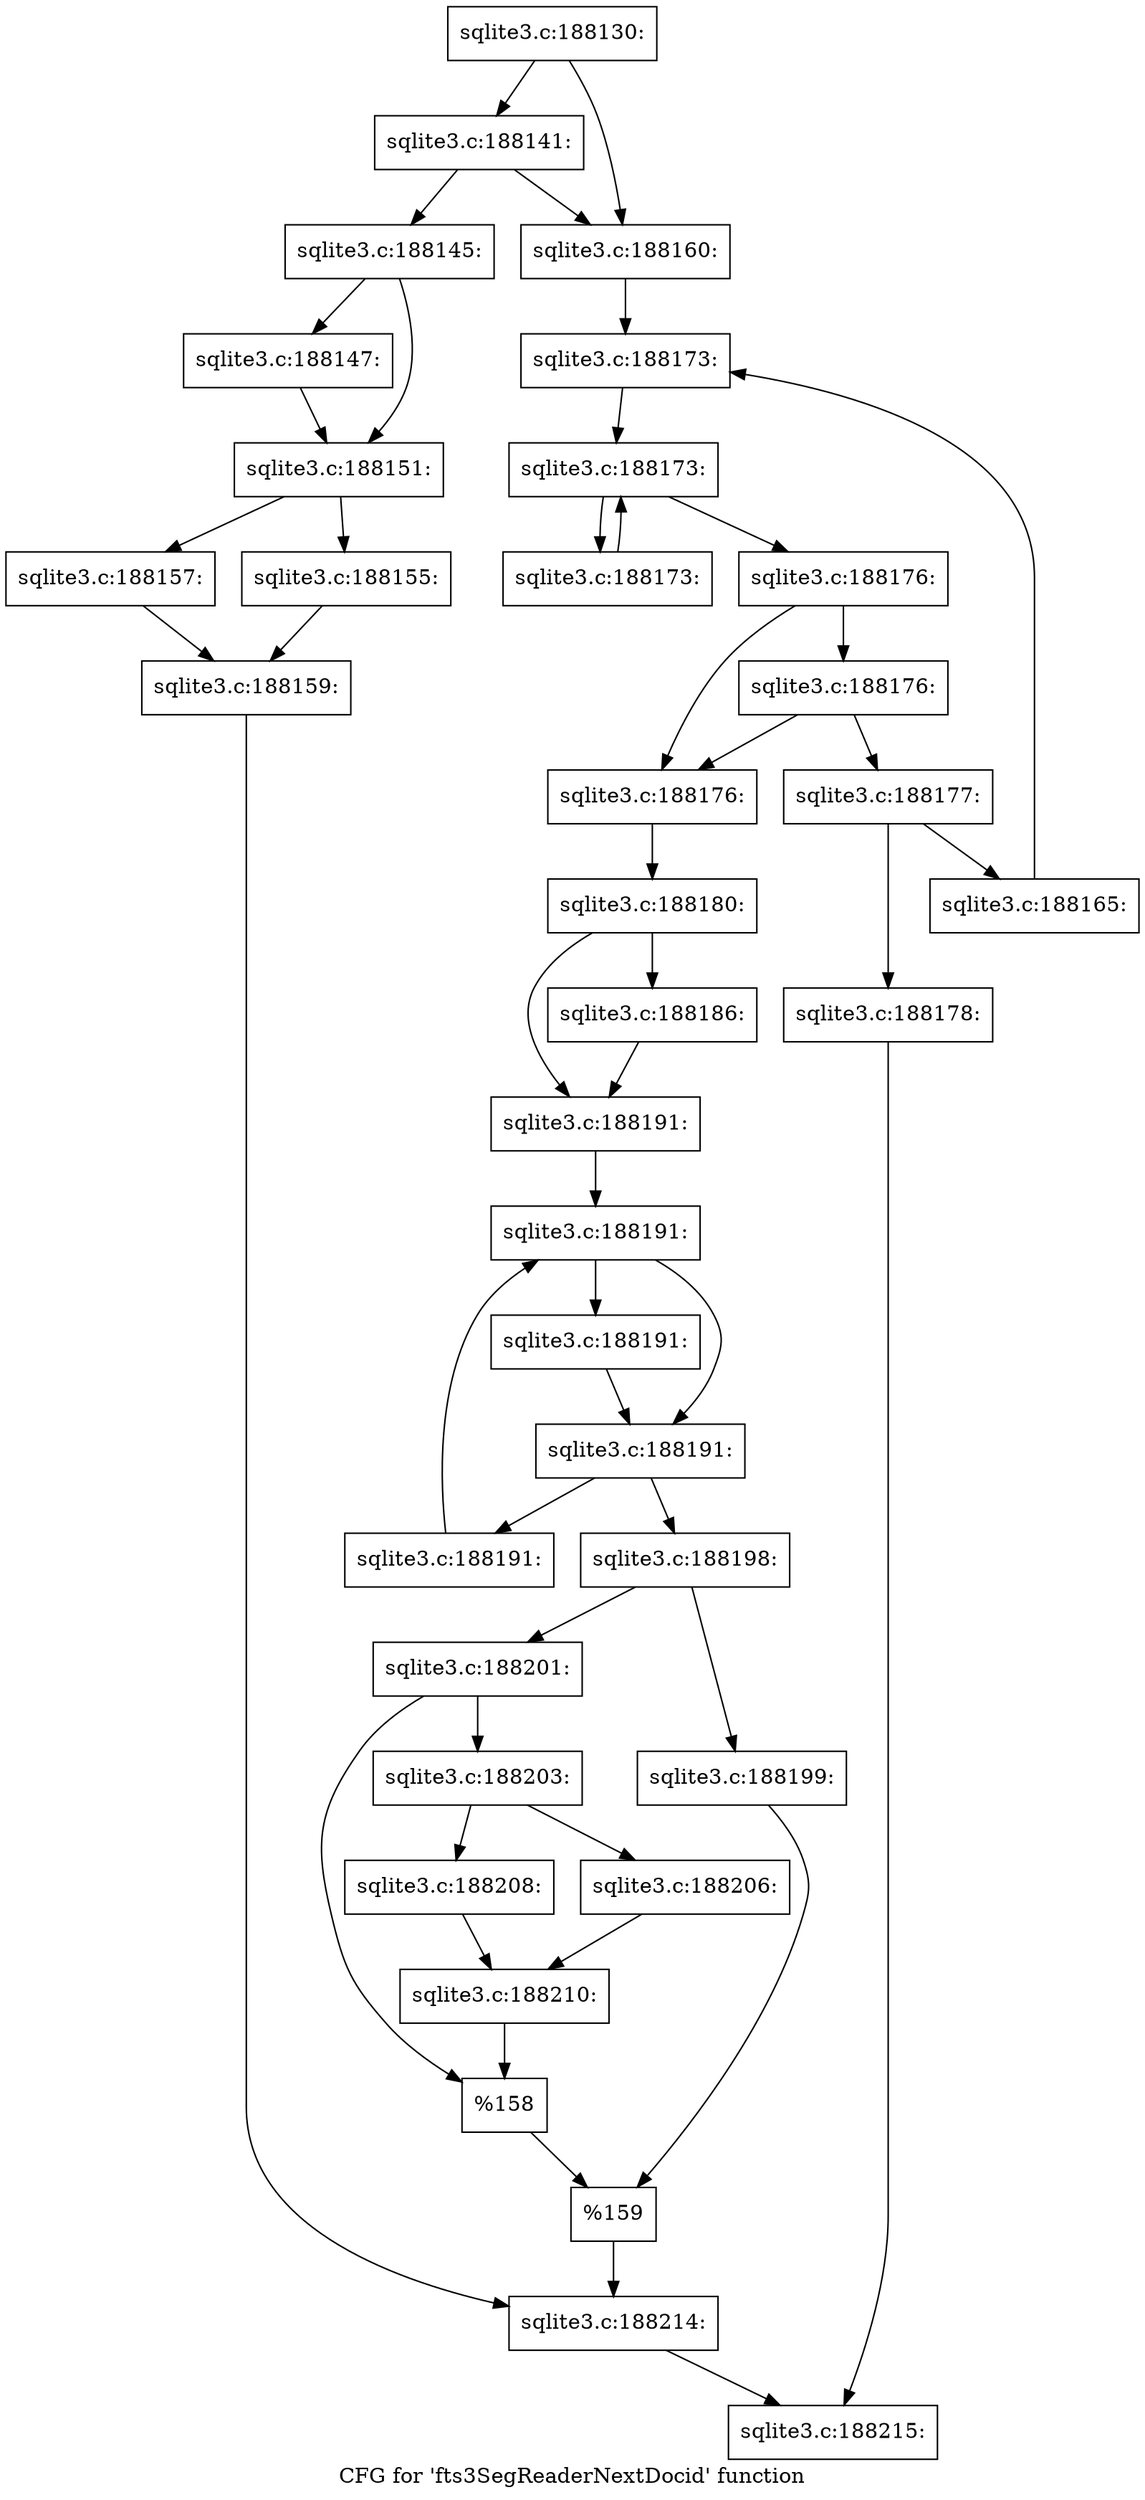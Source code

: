 digraph "CFG for 'fts3SegReaderNextDocid' function" {
	label="CFG for 'fts3SegReaderNextDocid' function";

	Node0x55c0fac0a360 [shape=record,label="{sqlite3.c:188130:}"];
	Node0x55c0fac0a360 -> Node0x55c0fac17f10;
	Node0x55c0fac0a360 -> Node0x55c0fac17ec0;
	Node0x55c0fac17f10 [shape=record,label="{sqlite3.c:188141:}"];
	Node0x55c0fac17f10 -> Node0x55c0fac17e20;
	Node0x55c0fac17f10 -> Node0x55c0fac17ec0;
	Node0x55c0fac17e20 [shape=record,label="{sqlite3.c:188145:}"];
	Node0x55c0fac17e20 -> Node0x55c0fac18b10;
	Node0x55c0fac17e20 -> Node0x55c0fac18b60;
	Node0x55c0fac18b10 [shape=record,label="{sqlite3.c:188147:}"];
	Node0x55c0fac18b10 -> Node0x55c0fac18b60;
	Node0x55c0fac18b60 [shape=record,label="{sqlite3.c:188151:}"];
	Node0x55c0fac18b60 -> Node0x55c0fac19f80;
	Node0x55c0fac18b60 -> Node0x55c0fac1a220;
	Node0x55c0fac19f80 [shape=record,label="{sqlite3.c:188155:}"];
	Node0x55c0fac19f80 -> Node0x55c0fac1a1d0;
	Node0x55c0fac1a220 [shape=record,label="{sqlite3.c:188157:}"];
	Node0x55c0fac1a220 -> Node0x55c0fac1a1d0;
	Node0x55c0fac1a1d0 [shape=record,label="{sqlite3.c:188159:}"];
	Node0x55c0fac1a1d0 -> Node0x55c0fac17e70;
	Node0x55c0fac17ec0 [shape=record,label="{sqlite3.c:188160:}"];
	Node0x55c0fac17ec0 -> Node0x55c0fac1b850;
	Node0x55c0fac1b850 [shape=record,label="{sqlite3.c:188173:}"];
	Node0x55c0fac1b850 -> Node0x55c0fac1b9b0;
	Node0x55c0fac1b9b0 [shape=record,label="{sqlite3.c:188173:}"];
	Node0x55c0fac1b9b0 -> Node0x55c0fac1bf70;
	Node0x55c0fac1b9b0 -> Node0x55c0fac1bb10;
	Node0x55c0fac1bf70 [shape=record,label="{sqlite3.c:188173:}"];
	Node0x55c0fac1bf70 -> Node0x55c0fac1b9b0;
	Node0x55c0fac1bb10 [shape=record,label="{sqlite3.c:188176:}"];
	Node0x55c0fac1bb10 -> Node0x55c0fac1c7a0;
	Node0x55c0fac1bb10 -> Node0x55c0fac1c840;
	Node0x55c0fac1c840 [shape=record,label="{sqlite3.c:188176:}"];
	Node0x55c0fac1c840 -> Node0x55c0fac1c7a0;
	Node0x55c0fac1c840 -> Node0x55c0fac1c7f0;
	Node0x55c0fac1c7a0 [shape=record,label="{sqlite3.c:188176:}"];
	Node0x55c0fac1c7a0 -> Node0x55c0fac1b7d0;
	Node0x55c0fac1c7f0 [shape=record,label="{sqlite3.c:188177:}"];
	Node0x55c0fac1c7f0 -> Node0x55c0fac1d740;
	Node0x55c0fac1c7f0 -> Node0x55c0fac1d790;
	Node0x55c0fac1d740 [shape=record,label="{sqlite3.c:188178:}"];
	Node0x55c0fac1d740 -> Node0x55c0fac11a50;
	Node0x55c0fac1d790 [shape=record,label="{sqlite3.c:188165:}"];
	Node0x55c0fac1d790 -> Node0x55c0fac1b850;
	Node0x55c0fac1b7d0 [shape=record,label="{sqlite3.c:188180:}"];
	Node0x55c0fac1b7d0 -> Node0x55c0fac1b670;
	Node0x55c0fac1b7d0 -> Node0x55c0fac1df30;
	Node0x55c0fac1b670 [shape=record,label="{sqlite3.c:188186:}"];
	Node0x55c0fac1b670 -> Node0x55c0fac1df30;
	Node0x55c0fac1df30 [shape=record,label="{sqlite3.c:188191:}"];
	Node0x55c0fac1df30 -> Node0x55c0fac1ed80;
	Node0x55c0fac1ed80 [shape=record,label="{sqlite3.c:188191:}"];
	Node0x55c0fac1ed80 -> Node0x55c0fac1efb0;
	Node0x55c0fac1ed80 -> Node0x55c0fac1ef60;
	Node0x55c0fac1efb0 [shape=record,label="{sqlite3.c:188191:}"];
	Node0x55c0fac1efb0 -> Node0x55c0fac1ef60;
	Node0x55c0fac1ef60 [shape=record,label="{sqlite3.c:188191:}"];
	Node0x55c0fac1ef60 -> Node0x55c0fac1f710;
	Node0x55c0fac1ef60 -> Node0x55c0fac1eee0;
	Node0x55c0fac1f710 [shape=record,label="{sqlite3.c:188191:}"];
	Node0x55c0fac1f710 -> Node0x55c0fac1ed80;
	Node0x55c0fac1eee0 [shape=record,label="{sqlite3.c:188198:}"];
	Node0x55c0fac1eee0 -> Node0x55c0fac1fac0;
	Node0x55c0fac1eee0 -> Node0x55c0fac1fb60;
	Node0x55c0fac1fac0 [shape=record,label="{sqlite3.c:188199:}"];
	Node0x55c0fac1fac0 -> Node0x55c0fac1fb10;
	Node0x55c0fac1fb60 [shape=record,label="{sqlite3.c:188201:}"];
	Node0x55c0fac1fb60 -> Node0x55c0fac20630;
	Node0x55c0fac1fb60 -> Node0x55c0fac20680;
	Node0x55c0fac20630 [shape=record,label="{sqlite3.c:188203:}"];
	Node0x55c0fac20630 -> Node0x55c0fac21330;
	Node0x55c0fac20630 -> Node0x55c0fac213d0;
	Node0x55c0fac21330 [shape=record,label="{sqlite3.c:188206:}"];
	Node0x55c0fac21330 -> Node0x55c0fac21380;
	Node0x55c0fac213d0 [shape=record,label="{sqlite3.c:188208:}"];
	Node0x55c0fac213d0 -> Node0x55c0fac21380;
	Node0x55c0fac21380 [shape=record,label="{sqlite3.c:188210:}"];
	Node0x55c0fac21380 -> Node0x55c0fac20680;
	Node0x55c0fac20680 [shape=record,label="{%158}"];
	Node0x55c0fac20680 -> Node0x55c0fac1fb10;
	Node0x55c0fac1fb10 [shape=record,label="{%159}"];
	Node0x55c0fac1fb10 -> Node0x55c0fac17e70;
	Node0x55c0fac17e70 [shape=record,label="{sqlite3.c:188214:}"];
	Node0x55c0fac17e70 -> Node0x55c0fac11a50;
	Node0x55c0fac11a50 [shape=record,label="{sqlite3.c:188215:}"];
}
